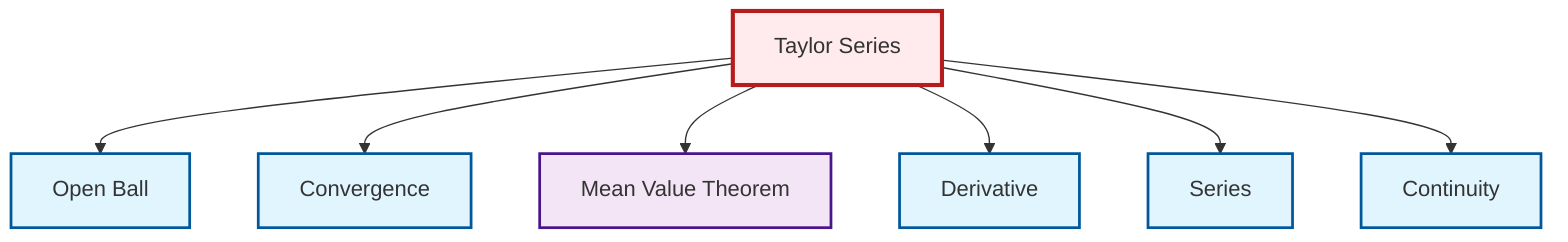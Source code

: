 graph TD
    classDef definition fill:#e1f5fe,stroke:#01579b,stroke-width:2px
    classDef theorem fill:#f3e5f5,stroke:#4a148c,stroke-width:2px
    classDef axiom fill:#fff3e0,stroke:#e65100,stroke-width:2px
    classDef example fill:#e8f5e9,stroke:#1b5e20,stroke-width:2px
    classDef current fill:#ffebee,stroke:#b71c1c,stroke-width:3px
    thm-mean-value["Mean Value Theorem"]:::theorem
    def-convergence["Convergence"]:::definition
    def-derivative["Derivative"]:::definition
    def-continuity["Continuity"]:::definition
    thm-taylor-series["Taylor Series"]:::theorem
    def-series["Series"]:::definition
    def-open-ball["Open Ball"]:::definition
    thm-taylor-series --> def-open-ball
    thm-taylor-series --> def-convergence
    thm-taylor-series --> thm-mean-value
    thm-taylor-series --> def-derivative
    thm-taylor-series --> def-series
    thm-taylor-series --> def-continuity
    class thm-taylor-series current